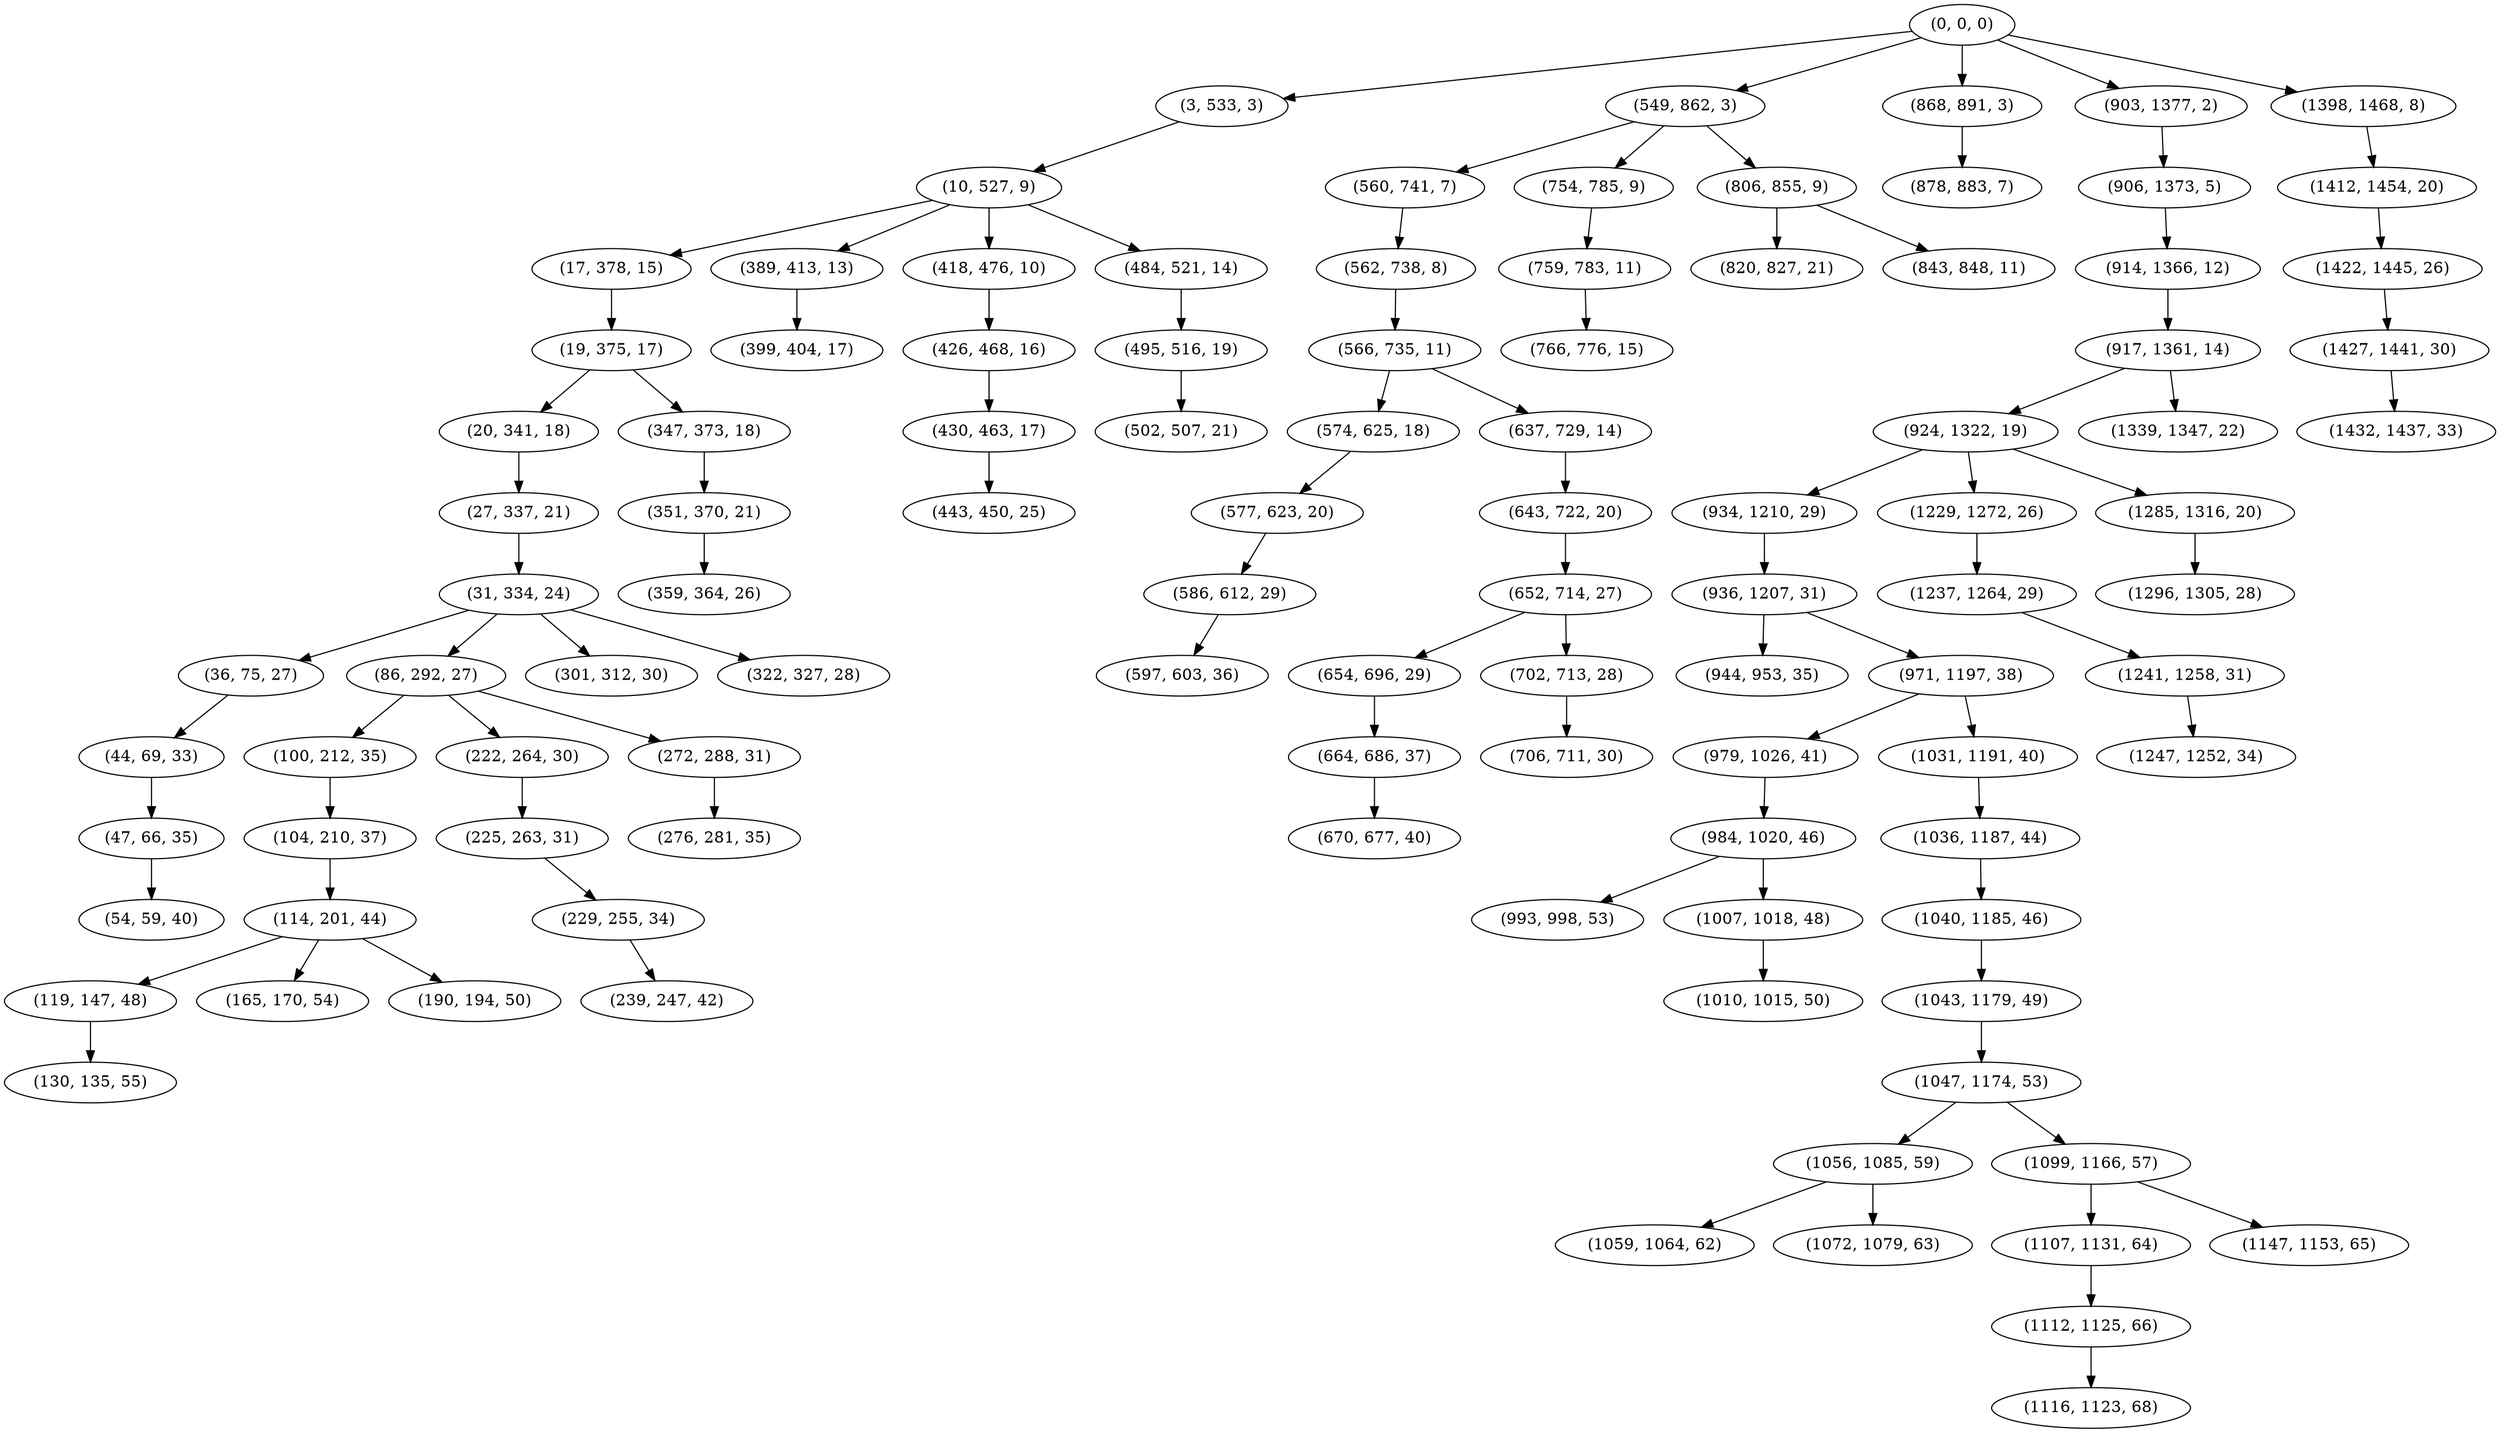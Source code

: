digraph tree {
    "(0, 0, 0)";
    "(3, 533, 3)";
    "(10, 527, 9)";
    "(17, 378, 15)";
    "(19, 375, 17)";
    "(20, 341, 18)";
    "(27, 337, 21)";
    "(31, 334, 24)";
    "(36, 75, 27)";
    "(44, 69, 33)";
    "(47, 66, 35)";
    "(54, 59, 40)";
    "(86, 292, 27)";
    "(100, 212, 35)";
    "(104, 210, 37)";
    "(114, 201, 44)";
    "(119, 147, 48)";
    "(130, 135, 55)";
    "(165, 170, 54)";
    "(190, 194, 50)";
    "(222, 264, 30)";
    "(225, 263, 31)";
    "(229, 255, 34)";
    "(239, 247, 42)";
    "(272, 288, 31)";
    "(276, 281, 35)";
    "(301, 312, 30)";
    "(322, 327, 28)";
    "(347, 373, 18)";
    "(351, 370, 21)";
    "(359, 364, 26)";
    "(389, 413, 13)";
    "(399, 404, 17)";
    "(418, 476, 10)";
    "(426, 468, 16)";
    "(430, 463, 17)";
    "(443, 450, 25)";
    "(484, 521, 14)";
    "(495, 516, 19)";
    "(502, 507, 21)";
    "(549, 862, 3)";
    "(560, 741, 7)";
    "(562, 738, 8)";
    "(566, 735, 11)";
    "(574, 625, 18)";
    "(577, 623, 20)";
    "(586, 612, 29)";
    "(597, 603, 36)";
    "(637, 729, 14)";
    "(643, 722, 20)";
    "(652, 714, 27)";
    "(654, 696, 29)";
    "(664, 686, 37)";
    "(670, 677, 40)";
    "(702, 713, 28)";
    "(706, 711, 30)";
    "(754, 785, 9)";
    "(759, 783, 11)";
    "(766, 776, 15)";
    "(806, 855, 9)";
    "(820, 827, 21)";
    "(843, 848, 11)";
    "(868, 891, 3)";
    "(878, 883, 7)";
    "(903, 1377, 2)";
    "(906, 1373, 5)";
    "(914, 1366, 12)";
    "(917, 1361, 14)";
    "(924, 1322, 19)";
    "(934, 1210, 29)";
    "(936, 1207, 31)";
    "(944, 953, 35)";
    "(971, 1197, 38)";
    "(979, 1026, 41)";
    "(984, 1020, 46)";
    "(993, 998, 53)";
    "(1007, 1018, 48)";
    "(1010, 1015, 50)";
    "(1031, 1191, 40)";
    "(1036, 1187, 44)";
    "(1040, 1185, 46)";
    "(1043, 1179, 49)";
    "(1047, 1174, 53)";
    "(1056, 1085, 59)";
    "(1059, 1064, 62)";
    "(1072, 1079, 63)";
    "(1099, 1166, 57)";
    "(1107, 1131, 64)";
    "(1112, 1125, 66)";
    "(1116, 1123, 68)";
    "(1147, 1153, 65)";
    "(1229, 1272, 26)";
    "(1237, 1264, 29)";
    "(1241, 1258, 31)";
    "(1247, 1252, 34)";
    "(1285, 1316, 20)";
    "(1296, 1305, 28)";
    "(1339, 1347, 22)";
    "(1398, 1468, 8)";
    "(1412, 1454, 20)";
    "(1422, 1445, 26)";
    "(1427, 1441, 30)";
    "(1432, 1437, 33)";
    "(0, 0, 0)" -> "(3, 533, 3)";
    "(0, 0, 0)" -> "(549, 862, 3)";
    "(0, 0, 0)" -> "(868, 891, 3)";
    "(0, 0, 0)" -> "(903, 1377, 2)";
    "(0, 0, 0)" -> "(1398, 1468, 8)";
    "(3, 533, 3)" -> "(10, 527, 9)";
    "(10, 527, 9)" -> "(17, 378, 15)";
    "(10, 527, 9)" -> "(389, 413, 13)";
    "(10, 527, 9)" -> "(418, 476, 10)";
    "(10, 527, 9)" -> "(484, 521, 14)";
    "(17, 378, 15)" -> "(19, 375, 17)";
    "(19, 375, 17)" -> "(20, 341, 18)";
    "(19, 375, 17)" -> "(347, 373, 18)";
    "(20, 341, 18)" -> "(27, 337, 21)";
    "(27, 337, 21)" -> "(31, 334, 24)";
    "(31, 334, 24)" -> "(36, 75, 27)";
    "(31, 334, 24)" -> "(86, 292, 27)";
    "(31, 334, 24)" -> "(301, 312, 30)";
    "(31, 334, 24)" -> "(322, 327, 28)";
    "(36, 75, 27)" -> "(44, 69, 33)";
    "(44, 69, 33)" -> "(47, 66, 35)";
    "(47, 66, 35)" -> "(54, 59, 40)";
    "(86, 292, 27)" -> "(100, 212, 35)";
    "(86, 292, 27)" -> "(222, 264, 30)";
    "(86, 292, 27)" -> "(272, 288, 31)";
    "(100, 212, 35)" -> "(104, 210, 37)";
    "(104, 210, 37)" -> "(114, 201, 44)";
    "(114, 201, 44)" -> "(119, 147, 48)";
    "(114, 201, 44)" -> "(165, 170, 54)";
    "(114, 201, 44)" -> "(190, 194, 50)";
    "(119, 147, 48)" -> "(130, 135, 55)";
    "(222, 264, 30)" -> "(225, 263, 31)";
    "(225, 263, 31)" -> "(229, 255, 34)";
    "(229, 255, 34)" -> "(239, 247, 42)";
    "(272, 288, 31)" -> "(276, 281, 35)";
    "(347, 373, 18)" -> "(351, 370, 21)";
    "(351, 370, 21)" -> "(359, 364, 26)";
    "(389, 413, 13)" -> "(399, 404, 17)";
    "(418, 476, 10)" -> "(426, 468, 16)";
    "(426, 468, 16)" -> "(430, 463, 17)";
    "(430, 463, 17)" -> "(443, 450, 25)";
    "(484, 521, 14)" -> "(495, 516, 19)";
    "(495, 516, 19)" -> "(502, 507, 21)";
    "(549, 862, 3)" -> "(560, 741, 7)";
    "(549, 862, 3)" -> "(754, 785, 9)";
    "(549, 862, 3)" -> "(806, 855, 9)";
    "(560, 741, 7)" -> "(562, 738, 8)";
    "(562, 738, 8)" -> "(566, 735, 11)";
    "(566, 735, 11)" -> "(574, 625, 18)";
    "(566, 735, 11)" -> "(637, 729, 14)";
    "(574, 625, 18)" -> "(577, 623, 20)";
    "(577, 623, 20)" -> "(586, 612, 29)";
    "(586, 612, 29)" -> "(597, 603, 36)";
    "(637, 729, 14)" -> "(643, 722, 20)";
    "(643, 722, 20)" -> "(652, 714, 27)";
    "(652, 714, 27)" -> "(654, 696, 29)";
    "(652, 714, 27)" -> "(702, 713, 28)";
    "(654, 696, 29)" -> "(664, 686, 37)";
    "(664, 686, 37)" -> "(670, 677, 40)";
    "(702, 713, 28)" -> "(706, 711, 30)";
    "(754, 785, 9)" -> "(759, 783, 11)";
    "(759, 783, 11)" -> "(766, 776, 15)";
    "(806, 855, 9)" -> "(820, 827, 21)";
    "(806, 855, 9)" -> "(843, 848, 11)";
    "(868, 891, 3)" -> "(878, 883, 7)";
    "(903, 1377, 2)" -> "(906, 1373, 5)";
    "(906, 1373, 5)" -> "(914, 1366, 12)";
    "(914, 1366, 12)" -> "(917, 1361, 14)";
    "(917, 1361, 14)" -> "(924, 1322, 19)";
    "(917, 1361, 14)" -> "(1339, 1347, 22)";
    "(924, 1322, 19)" -> "(934, 1210, 29)";
    "(924, 1322, 19)" -> "(1229, 1272, 26)";
    "(924, 1322, 19)" -> "(1285, 1316, 20)";
    "(934, 1210, 29)" -> "(936, 1207, 31)";
    "(936, 1207, 31)" -> "(944, 953, 35)";
    "(936, 1207, 31)" -> "(971, 1197, 38)";
    "(971, 1197, 38)" -> "(979, 1026, 41)";
    "(971, 1197, 38)" -> "(1031, 1191, 40)";
    "(979, 1026, 41)" -> "(984, 1020, 46)";
    "(984, 1020, 46)" -> "(993, 998, 53)";
    "(984, 1020, 46)" -> "(1007, 1018, 48)";
    "(1007, 1018, 48)" -> "(1010, 1015, 50)";
    "(1031, 1191, 40)" -> "(1036, 1187, 44)";
    "(1036, 1187, 44)" -> "(1040, 1185, 46)";
    "(1040, 1185, 46)" -> "(1043, 1179, 49)";
    "(1043, 1179, 49)" -> "(1047, 1174, 53)";
    "(1047, 1174, 53)" -> "(1056, 1085, 59)";
    "(1047, 1174, 53)" -> "(1099, 1166, 57)";
    "(1056, 1085, 59)" -> "(1059, 1064, 62)";
    "(1056, 1085, 59)" -> "(1072, 1079, 63)";
    "(1099, 1166, 57)" -> "(1107, 1131, 64)";
    "(1099, 1166, 57)" -> "(1147, 1153, 65)";
    "(1107, 1131, 64)" -> "(1112, 1125, 66)";
    "(1112, 1125, 66)" -> "(1116, 1123, 68)";
    "(1229, 1272, 26)" -> "(1237, 1264, 29)";
    "(1237, 1264, 29)" -> "(1241, 1258, 31)";
    "(1241, 1258, 31)" -> "(1247, 1252, 34)";
    "(1285, 1316, 20)" -> "(1296, 1305, 28)";
    "(1398, 1468, 8)" -> "(1412, 1454, 20)";
    "(1412, 1454, 20)" -> "(1422, 1445, 26)";
    "(1422, 1445, 26)" -> "(1427, 1441, 30)";
    "(1427, 1441, 30)" -> "(1432, 1437, 33)";
}

